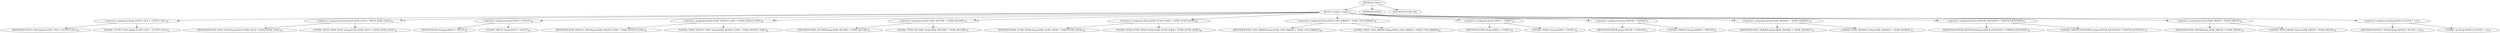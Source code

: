 digraph "&lt;clinit&gt;" {  
"1053" [label = <(METHOD,&lt;clinit&gt;)> ]
"1054" [label = <(BLOCK,&lt;empty&gt;,&lt;empty&gt;)> ]
"1055" [label = <(&lt;operator&gt;.assignment,String OUTPUT_FILE = &quot;OUTPUT_FILE&quot;)<SUB>43</SUB>> ]
"1056" [label = <(IDENTIFIER,OUTPUT_FILE,String OUTPUT_FILE = &quot;OUTPUT_FILE&quot;)<SUB>43</SUB>> ]
"1057" [label = <(LITERAL,&quot;OUTPUT_FILE&quot;,String OUTPUT_FILE = &quot;OUTPUT_FILE&quot;)<SUB>43</SUB>> ]
"1058" [label = <(&lt;operator&gt;.assignment,String BUILD_NODE_FILES = &quot;BUILD_NODE_FILES&quot;)<SUB>44</SUB>> ]
"1059" [label = <(IDENTIFIER,BUILD_NODE_FILES,String BUILD_NODE_FILES = &quot;BUILD_NODE_FILES&quot;)<SUB>44</SUB>> ]
"1060" [label = <(LITERAL,&quot;BUILD_NODE_FILES&quot;,String BUILD_NODE_FILES = &quot;BUILD_NODE_FILES&quot;)<SUB>44</SUB>> ]
"1061" [label = <(&lt;operator&gt;.assignment,String MULTI = &quot;MULTI&quot;)<SUB>45</SUB>> ]
"1062" [label = <(IDENTIFIER,MULTI,String MULTI = &quot;MULTI&quot;)<SUB>45</SUB>> ]
"1063" [label = <(LITERAL,&quot;MULTI&quot;,String MULTI = &quot;MULTI&quot;)<SUB>45</SUB>> ]
"1064" [label = <(&lt;operator&gt;.assignment,String NODE_DEFAULT_VOID = &quot;NODE_DEFAULT_VOID&quot;)<SUB>46</SUB>> ]
"1065" [label = <(IDENTIFIER,NODE_DEFAULT_VOID,String NODE_DEFAULT_VOID = &quot;NODE_DEFAULT_VOID&quot;)<SUB>46</SUB>> ]
"1066" [label = <(LITERAL,&quot;NODE_DEFAULT_VOID&quot;,String NODE_DEFAULT_VOID = &quot;NODE_DEFAULT_VOID&quot;)<SUB>46</SUB>> ]
"1067" [label = <(&lt;operator&gt;.assignment,String NODE_FACTORY = &quot;NODE_FACTORY&quot;)<SUB>47</SUB>> ]
"1068" [label = <(IDENTIFIER,NODE_FACTORY,String NODE_FACTORY = &quot;NODE_FACTORY&quot;)<SUB>47</SUB>> ]
"1069" [label = <(LITERAL,&quot;NODE_FACTORY&quot;,String NODE_FACTORY = &quot;NODE_FACTORY&quot;)<SUB>47</SUB>> ]
"1070" [label = <(&lt;operator&gt;.assignment,String NODE_SCOPE_HOOK = &quot;NODE_SCOPE_HOOK&quot;)<SUB>48</SUB>> ]
"1071" [label = <(IDENTIFIER,NODE_SCOPE_HOOK,String NODE_SCOPE_HOOK = &quot;NODE_SCOPE_HOOK&quot;)<SUB>48</SUB>> ]
"1072" [label = <(LITERAL,&quot;NODE_SCOPE_HOOK&quot;,String NODE_SCOPE_HOOK = &quot;NODE_SCOPE_HOOK&quot;)<SUB>48</SUB>> ]
"1073" [label = <(&lt;operator&gt;.assignment,String NODE_USES_PARSER = &quot;NODE_USES_PARSER&quot;)<SUB>49</SUB>> ]
"1074" [label = <(IDENTIFIER,NODE_USES_PARSER,String NODE_USES_PARSER = &quot;NODE_USES_PARSER&quot;)<SUB>49</SUB>> ]
"1075" [label = <(LITERAL,&quot;NODE_USES_PARSER&quot;,String NODE_USES_PARSER = &quot;NODE_USES_PARSER&quot;)<SUB>49</SUB>> ]
"1076" [label = <(&lt;operator&gt;.assignment,String STATIC = &quot;STATIC&quot;)<SUB>50</SUB>> ]
"1077" [label = <(IDENTIFIER,STATIC,String STATIC = &quot;STATIC&quot;)<SUB>50</SUB>> ]
"1078" [label = <(LITERAL,&quot;STATIC&quot;,String STATIC = &quot;STATIC&quot;)<SUB>50</SUB>> ]
"1079" [label = <(&lt;operator&gt;.assignment,String VISITOR = &quot;VISITOR&quot;)<SUB>51</SUB>> ]
"1080" [label = <(IDENTIFIER,VISITOR,String VISITOR = &quot;VISITOR&quot;)<SUB>51</SUB>> ]
"1081" [label = <(LITERAL,&quot;VISITOR&quot;,String VISITOR = &quot;VISITOR&quot;)<SUB>51</SUB>> ]
"1082" [label = <(&lt;operator&gt;.assignment,String NODE_PACKAGE = &quot;NODE_PACKAGE&quot;)<SUB>53</SUB>> ]
"1083" [label = <(IDENTIFIER,NODE_PACKAGE,String NODE_PACKAGE = &quot;NODE_PACKAGE&quot;)<SUB>53</SUB>> ]
"1084" [label = <(LITERAL,&quot;NODE_PACKAGE&quot;,String NODE_PACKAGE = &quot;NODE_PACKAGE&quot;)<SUB>53</SUB>> ]
"1085" [label = <(&lt;operator&gt;.assignment,String VISITOR_EXCEPTION = &quot;VISITOR_EXCEPTION&quot;)<SUB>54</SUB>> ]
"1086" [label = <(IDENTIFIER,VISITOR_EXCEPTION,String VISITOR_EXCEPTION = &quot;VISITOR_EXCEPTION&quot;)<SUB>54</SUB>> ]
"1087" [label = <(LITERAL,&quot;VISITOR_EXCEPTION&quot;,String VISITOR_EXCEPTION = &quot;VISITOR_EXCEPTION&quot;)<SUB>54</SUB>> ]
"1088" [label = <(&lt;operator&gt;.assignment,String NODE_PREFIX = &quot;NODE_PREFIX&quot;)<SUB>55</SUB>> ]
"1089" [label = <(IDENTIFIER,NODE_PREFIX,String NODE_PREFIX = &quot;NODE_PREFIX&quot;)<SUB>55</SUB>> ]
"1090" [label = <(LITERAL,&quot;NODE_PREFIX&quot;,String NODE_PREFIX = &quot;NODE_PREFIX&quot;)<SUB>55</SUB>> ]
"1091" [label = <(&lt;operator&gt;.assignment,String DEFAULT_SUFFIX = &quot;.jj&quot;)<SUB>61</SUB>> ]
"1092" [label = <(IDENTIFIER,DEFAULT_SUFFIX,String DEFAULT_SUFFIX = &quot;.jj&quot;)<SUB>61</SUB>> ]
"1093" [label = <(LITERAL,&quot;.jj&quot;,String DEFAULT_SUFFIX = &quot;.jj&quot;)<SUB>61</SUB>> ]
"1094" [label = <(MODIFIER,STATIC)> ]
"1095" [label = <(METHOD_RETURN,void)> ]
  "1053" -> "1054" 
  "1053" -> "1094" 
  "1053" -> "1095" 
  "1054" -> "1055" 
  "1054" -> "1058" 
  "1054" -> "1061" 
  "1054" -> "1064" 
  "1054" -> "1067" 
  "1054" -> "1070" 
  "1054" -> "1073" 
  "1054" -> "1076" 
  "1054" -> "1079" 
  "1054" -> "1082" 
  "1054" -> "1085" 
  "1054" -> "1088" 
  "1054" -> "1091" 
  "1055" -> "1056" 
  "1055" -> "1057" 
  "1058" -> "1059" 
  "1058" -> "1060" 
  "1061" -> "1062" 
  "1061" -> "1063" 
  "1064" -> "1065" 
  "1064" -> "1066" 
  "1067" -> "1068" 
  "1067" -> "1069" 
  "1070" -> "1071" 
  "1070" -> "1072" 
  "1073" -> "1074" 
  "1073" -> "1075" 
  "1076" -> "1077" 
  "1076" -> "1078" 
  "1079" -> "1080" 
  "1079" -> "1081" 
  "1082" -> "1083" 
  "1082" -> "1084" 
  "1085" -> "1086" 
  "1085" -> "1087" 
  "1088" -> "1089" 
  "1088" -> "1090" 
  "1091" -> "1092" 
  "1091" -> "1093" 
}

